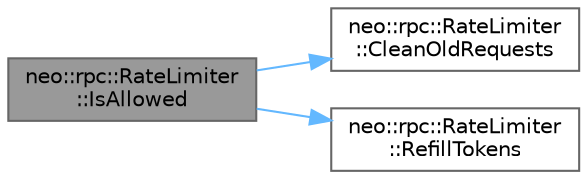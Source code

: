 digraph "neo::rpc::RateLimiter::IsAllowed"
{
 // LATEX_PDF_SIZE
  bgcolor="transparent";
  edge [fontname=Helvetica,fontsize=10,labelfontname=Helvetica,labelfontsize=10];
  node [fontname=Helvetica,fontsize=10,shape=box,height=0.2,width=0.4];
  rankdir="LR";
  Node1 [id="Node000001",label="neo::rpc::RateLimiter\l::IsAllowed",height=0.2,width=0.4,color="gray40", fillcolor="grey60", style="filled", fontcolor="black",tooltip="Check if a request is allowed."];
  Node1 -> Node2 [id="edge1_Node000001_Node000002",color="steelblue1",style="solid",tooltip=" "];
  Node2 [id="Node000002",label="neo::rpc::RateLimiter\l::CleanOldRequests",height=0.2,width=0.4,color="grey40", fillcolor="white", style="filled",URL="$classneo_1_1rpc_1_1_rate_limiter.html#a9fe883556d9f08135c29b6ca1685266d",tooltip=" "];
  Node1 -> Node3 [id="edge2_Node000001_Node000003",color="steelblue1",style="solid",tooltip=" "];
  Node3 [id="Node000003",label="neo::rpc::RateLimiter\l::RefillTokens",height=0.2,width=0.4,color="grey40", fillcolor="white", style="filled",URL="$classneo_1_1rpc_1_1_rate_limiter.html#ab14e04be79c925576c39408b7b97aead",tooltip=" "];
}
